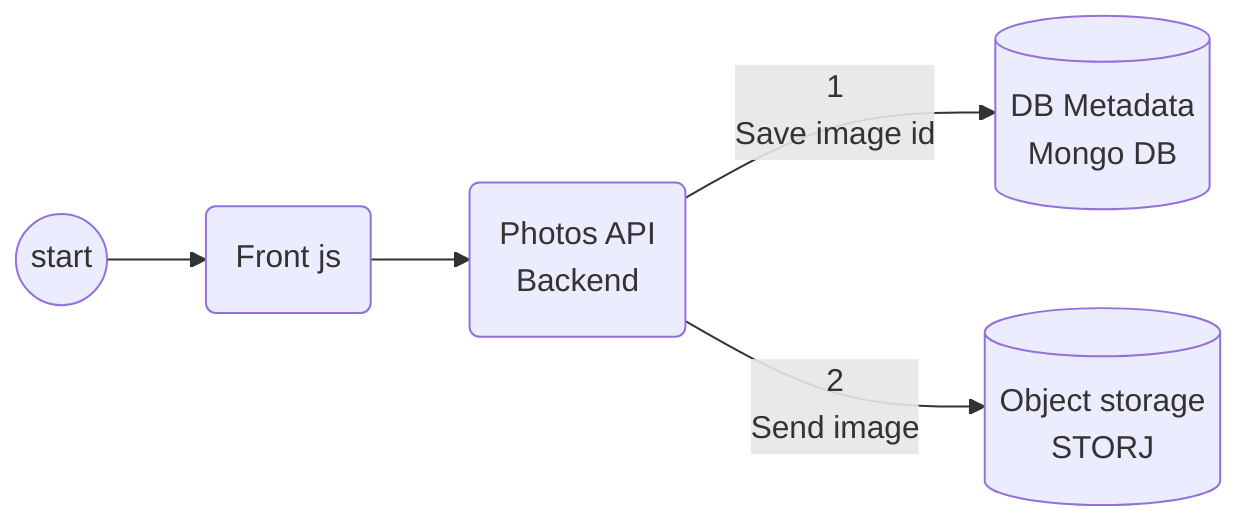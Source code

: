 flowchart LR
   I(("start"))
   I--> Front("Front js")
   Front--> P_API("Photos API<br>Backend")
   P_API--> |"1<br>Save image id"| DB_MD[("DB Metadata<br>Mongo DB")]
   P_API--> |"2<br>Send image"| O_ST[("Object storage<br> STORJ")]